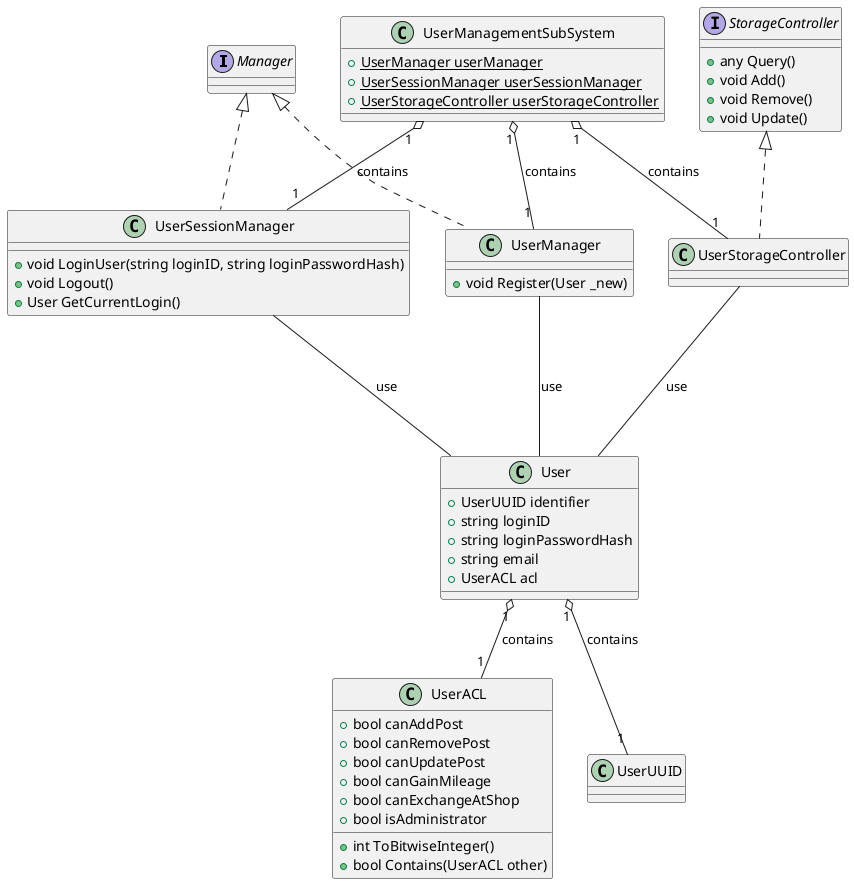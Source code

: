 @startuml
Interface Manager
Interface StorageController {
    + any Query()
    + void Add()
    + void Remove()
    + void Update()
}

class UserACL {
    + bool canAddPost
    + bool canRemovePost
    + bool canUpdatePost
    + bool canGainMileage
    + bool canExchangeAtShop
    + bool isAdministrator
    + int ToBitwiseInteger()
    + bool Contains(UserACL other)
}

class User {
    + UserUUID identifier
    + string loginID
    + string loginPasswordHash
    + string email
    + UserACL acl
}

class UserManager implements Manager {
    + void Register(User _new)
}
UserManager --- User : use

class UserSessionManager implements Manager {
    + void LoginUser(string loginID, string loginPasswordHash)
    + void Logout()
    + User GetCurrentLogin()
}
UserSessionManager --- User : use

class UserStorageController implements StorageController {}
UserStorageController --- User : use

User "1" o-- "1" UserUUID : contains
User "1" o-- "1" UserACL : contains

' User Management SubSystem

class UserManagementSubSystem {
    + {static} UserManager userManager
    + {static} UserSessionManager userSessionManager
    + {static} UserStorageController userStorageController
}

UserManagementSubSystem "1" o-- "1" UserManager : contains
UserManagementSubSystem "1" o-- "1" UserSessionManager : contains
UserManagementSubSystem "1" o-- "1" UserStorageController : contains
@enduml
